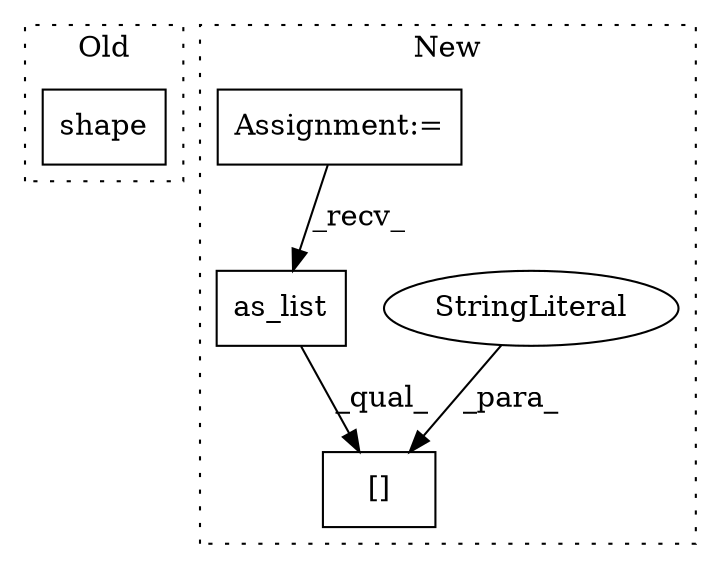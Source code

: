 digraph G {
subgraph cluster0 {
1 [label="shape" a="32" s="1771,1783" l="6,1" shape="box"];
label = "Old";
style="dotted";
}
subgraph cluster1 {
2 [label="as_list" a="32" s="1771" l="9" shape="box"];
3 [label="[]" a="2" s="1758,1799" l="23,1" shape="box"];
4 [label="StringLiteral" a="45" s="1781" l="18" shape="ellipse"];
5 [label="Assignment:=" a="7" s="994" l="6" shape="box"];
label = "New";
style="dotted";
}
2 -> 3 [label="_qual_"];
4 -> 3 [label="_para_"];
5 -> 2 [label="_recv_"];
}